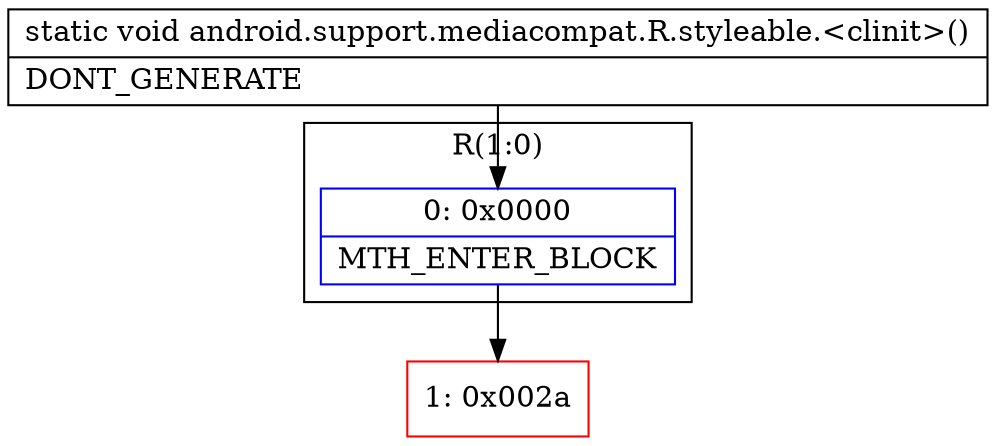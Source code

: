 digraph "CFG forandroid.support.mediacompat.R.styleable.\<clinit\>()V" {
subgraph cluster_Region_1719057942 {
label = "R(1:0)";
node [shape=record,color=blue];
Node_0 [shape=record,label="{0\:\ 0x0000|MTH_ENTER_BLOCK\l}"];
}
Node_1 [shape=record,color=red,label="{1\:\ 0x002a}"];
MethodNode[shape=record,label="{static void android.support.mediacompat.R.styleable.\<clinit\>()  | DONT_GENERATE\l}"];
MethodNode -> Node_0;
Node_0 -> Node_1;
}


